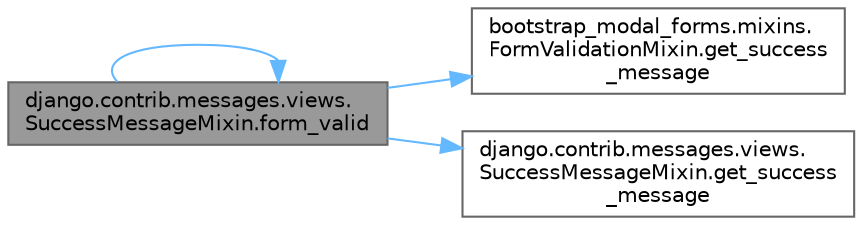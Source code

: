 digraph "django.contrib.messages.views.SuccessMessageMixin.form_valid"
{
 // LATEX_PDF_SIZE
  bgcolor="transparent";
  edge [fontname=Helvetica,fontsize=10,labelfontname=Helvetica,labelfontsize=10];
  node [fontname=Helvetica,fontsize=10,shape=box,height=0.2,width=0.4];
  rankdir="LR";
  Node1 [id="Node000001",label="django.contrib.messages.views.\lSuccessMessageMixin.form_valid",height=0.2,width=0.4,color="gray40", fillcolor="grey60", style="filled", fontcolor="black",tooltip=" "];
  Node1 -> Node1 [id="edge1_Node000001_Node000001",color="steelblue1",style="solid",tooltip=" "];
  Node1 -> Node2 [id="edge2_Node000001_Node000002",color="steelblue1",style="solid",tooltip=" "];
  Node2 [id="Node000002",label="bootstrap_modal_forms.mixins.\lFormValidationMixin.get_success\l_message",height=0.2,width=0.4,color="grey40", fillcolor="white", style="filled",URL="$classbootstrap__modal__forms_1_1mixins_1_1_form_validation_mixin.html#a68d9ba5710bb35f4f6e29447d88d4434",tooltip=" "];
  Node1 -> Node3 [id="edge3_Node000001_Node000003",color="steelblue1",style="solid",tooltip=" "];
  Node3 [id="Node000003",label="django.contrib.messages.views.\lSuccessMessageMixin.get_success\l_message",height=0.2,width=0.4,color="grey40", fillcolor="white", style="filled",URL="$classdjango_1_1contrib_1_1messages_1_1views_1_1_success_message_mixin.html#ad8f1e7b2fa12b05c56c8b1f25314c9a1",tooltip=" "];
}
